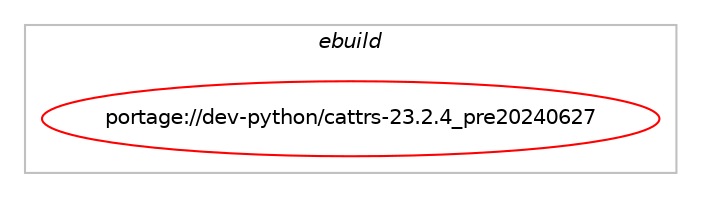digraph prolog {

# *************
# Graph options
# *************

newrank=true;
concentrate=true;
compound=true;
graph [rankdir=LR,fontname=Helvetica,fontsize=10,ranksep=1.5];#, ranksep=2.5, nodesep=0.2];
edge  [arrowhead=vee];
node  [fontname=Helvetica,fontsize=10];

# **********
# The ebuild
# **********

subgraph cluster_leftcol {
color=gray;
label=<<i>ebuild</i>>;
id [label="portage://dev-python/cattrs-23.2.4_pre20240627", color=red, width=4, href="../dev-python/cattrs-23.2.4_pre20240627.svg"];
}

# ****************
# The dependencies
# ****************

subgraph cluster_midcol {
color=gray;
label=<<i>dependencies</i>>;
subgraph cluster_compile {
fillcolor="#eeeeee";
style=filled;
label=<<i>compile</i>>;
}
subgraph cluster_compileandrun {
fillcolor="#eeeeee";
style=filled;
label=<<i>compile and run</i>>;
}
subgraph cluster_run {
fillcolor="#eeeeee";
style=filled;
label=<<i>run</i>>;
# *** BEGIN UNKNOWN DEPENDENCY TYPE (TODO) ***
# id -> equal(use_conditional_group(positive,python_targets_pypy3,portage://dev-python/cattrs-23.2.4_pre20240627,[package_dependency(portage://dev-python/cattrs-23.2.4_pre20240627,run,no,dev-python,exceptiongroup,none,[,,],[],[use(optenable(python_targets_pypy3),negative),use(optenable(python_targets_python3_10),negative)])]))
# *** END UNKNOWN DEPENDENCY TYPE (TODO) ***

# *** BEGIN UNKNOWN DEPENDENCY TYPE (TODO) ***
# id -> equal(use_conditional_group(positive,python_targets_pypy3,portage://dev-python/cattrs-23.2.4_pre20240627,[package_dependency(portage://dev-python/cattrs-23.2.4_pre20240627,run,no,dev-python,pypy3,none,[,,],any_same_slot,[])]))
# *** END UNKNOWN DEPENDENCY TYPE (TODO) ***

# *** BEGIN UNKNOWN DEPENDENCY TYPE (TODO) ***
# id -> equal(use_conditional_group(positive,python_targets_python3_10,portage://dev-python/cattrs-23.2.4_pre20240627,[package_dependency(portage://dev-python/cattrs-23.2.4_pre20240627,run,no,dev-lang,python,none,[,,],[slot(3.10)],[])]))
# *** END UNKNOWN DEPENDENCY TYPE (TODO) ***

# *** BEGIN UNKNOWN DEPENDENCY TYPE (TODO) ***
# id -> equal(use_conditional_group(positive,python_targets_python3_10,portage://dev-python/cattrs-23.2.4_pre20240627,[package_dependency(portage://dev-python/cattrs-23.2.4_pre20240627,run,no,dev-python,exceptiongroup,none,[,,],[],[use(optenable(python_targets_pypy3),negative),use(optenable(python_targets_python3_10),negative)])]))
# *** END UNKNOWN DEPENDENCY TYPE (TODO) ***

# *** BEGIN UNKNOWN DEPENDENCY TYPE (TODO) ***
# id -> equal(use_conditional_group(positive,python_targets_python3_11,portage://dev-python/cattrs-23.2.4_pre20240627,[package_dependency(portage://dev-python/cattrs-23.2.4_pre20240627,run,no,dev-lang,python,none,[,,],[slot(3.11)],[])]))
# *** END UNKNOWN DEPENDENCY TYPE (TODO) ***

# *** BEGIN UNKNOWN DEPENDENCY TYPE (TODO) ***
# id -> equal(use_conditional_group(positive,python_targets_python3_12,portage://dev-python/cattrs-23.2.4_pre20240627,[package_dependency(portage://dev-python/cattrs-23.2.4_pre20240627,run,no,dev-lang,python,none,[,,],[slot(3.12)],[])]))
# *** END UNKNOWN DEPENDENCY TYPE (TODO) ***

# *** BEGIN UNKNOWN DEPENDENCY TYPE (TODO) ***
# id -> equal(use_conditional_group(positive,python_targets_python3_13,portage://dev-python/cattrs-23.2.4_pre20240627,[package_dependency(portage://dev-python/cattrs-23.2.4_pre20240627,run,no,dev-lang,python,none,[,,],[slot(3.13)],[])]))
# *** END UNKNOWN DEPENDENCY TYPE (TODO) ***

# *** BEGIN UNKNOWN DEPENDENCY TYPE (TODO) ***
# id -> equal(package_dependency(portage://dev-python/cattrs-23.2.4_pre20240627,run,no,dev-python,attrs,greaterequal,[20.1.0,,,20.1.0],[],[use(optenable(python_targets_pypy3),negative),use(optenable(python_targets_python3_10),negative),use(optenable(python_targets_python3_11),negative),use(optenable(python_targets_python3_12),negative),use(optenable(python_targets_python3_13),negative)]))
# *** END UNKNOWN DEPENDENCY TYPE (TODO) ***

# *** BEGIN UNKNOWN DEPENDENCY TYPE (TODO) ***
# id -> equal(package_dependency(portage://dev-python/cattrs-23.2.4_pre20240627,run,no,dev-python,typing-extensions,greaterequal,[4.1.0,,,4.1.0],[],[use(optenable(python_targets_pypy3),negative),use(optenable(python_targets_python3_10),negative),use(optenable(python_targets_python3_11),negative),use(optenable(python_targets_python3_12),negative),use(optenable(python_targets_python3_13),negative)]))
# *** END UNKNOWN DEPENDENCY TYPE (TODO) ***

}
}

# **************
# The candidates
# **************

subgraph cluster_choices {
rank=same;
color=gray;
label=<<i>candidates</i>>;

}

}
